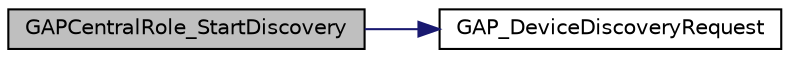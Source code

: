 digraph "GAPCentralRole_StartDiscovery"
{
  edge [fontname="Helvetica",fontsize="10",labelfontname="Helvetica",labelfontsize="10"];
  node [fontname="Helvetica",fontsize="10",shape=record];
  rankdir="LR";
  Node1 [label="GAPCentralRole_StartDiscovery",height=0.2,width=0.4,color="black", fillcolor="grey75", style="filled" fontcolor="black"];
  Node1 -> Node2 [color="midnightblue",fontsize="10",style="solid",fontname="Helvetica"];
  Node2 [label="GAP_DeviceDiscoveryRequest",height=0.2,width=0.4,color="black", fillcolor="white", style="filled",URL="$group___g_a_p___a_p_i.html#gacd309bbef61eb5f83f369d98ef1b2529",tooltip="Start a device discovery scan. "];
}
